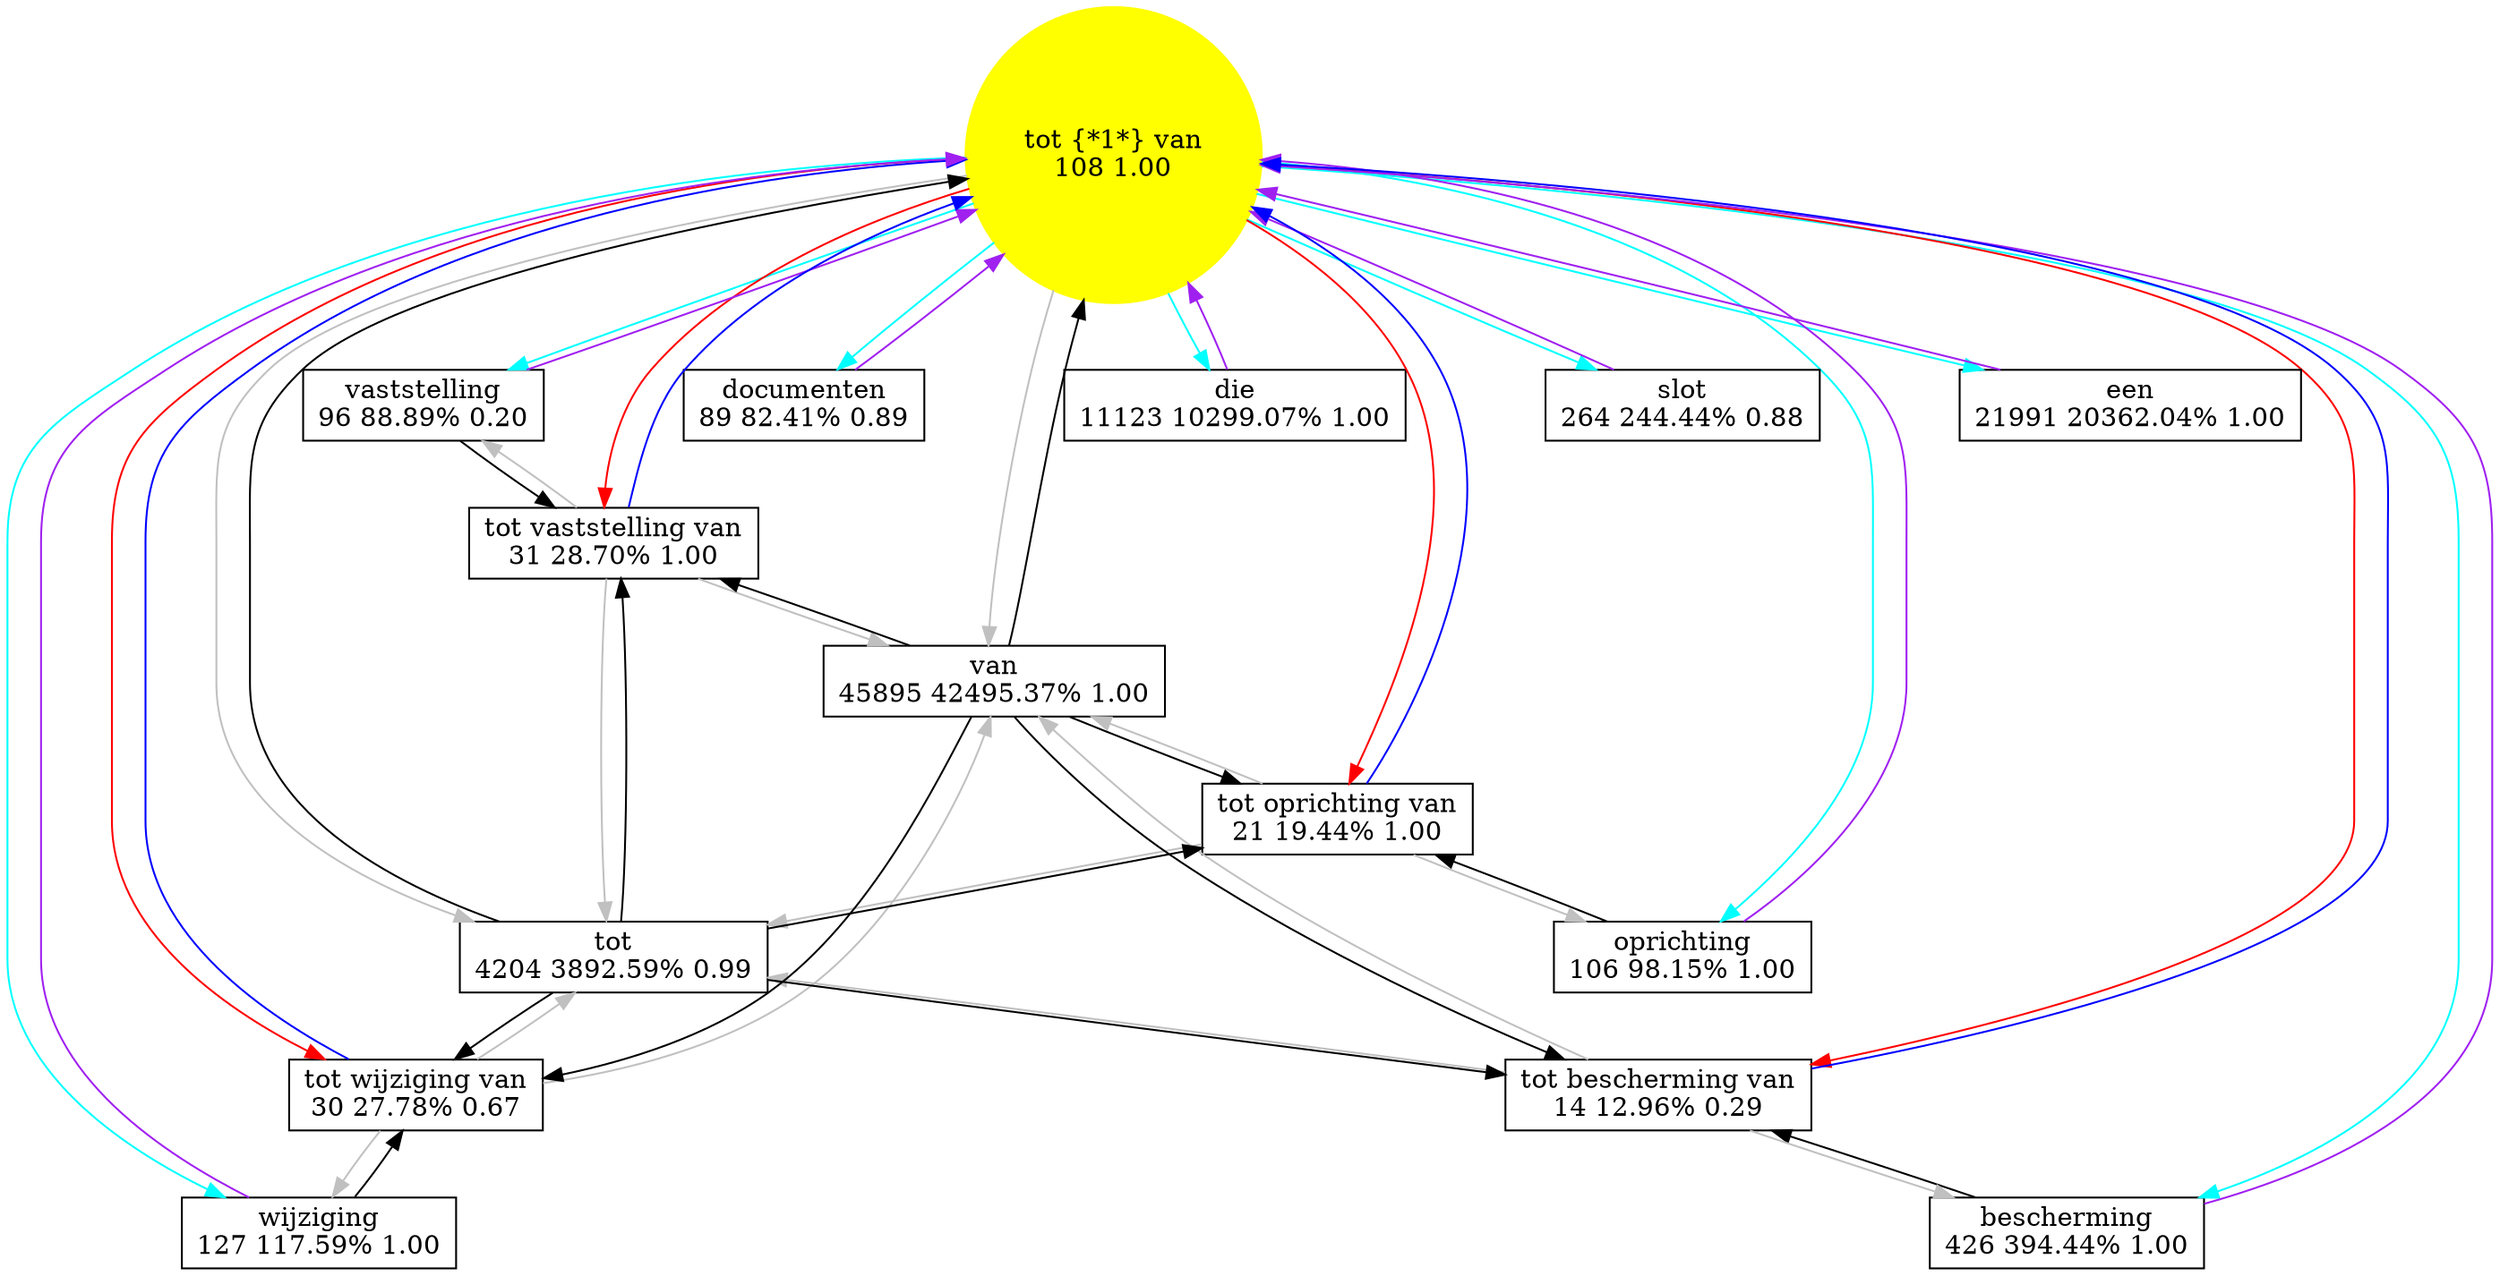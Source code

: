 digraph G {
c7361427579900796012 [label="tot {*1*} van\n108 1.00",shape=circle,color=yellow,style=filled];
c71927373186405 [label="vaststelling\n96 88.89% 0.20",shape=box];
c3301985846040274982 [label="tot vaststelling van\n31 28.70% 1.00",shape=box];
c16807592794206184960 [label="tot wijziging van\n30 27.78% 0.67",shape=box];
c67707564938343 [label="wijziging\n127 117.59% 1.00",shape=box];
c19476079868619 [label="bescherming\n426 394.44% 1.00",shape=box];
c18289104110739 [label="documenten\n89 82.41% 0.89",shape=box];
c43915234508838 [label="oprichting\n106 98.15% 1.00",shape=box];
c4602963123 [label="die\n11123 10299.07% 1.00",shape=box];
c9739640148074391411 [label="tot bescherming van\n14 12.96% 0.29",shape=box];
c74791891181601 [label="slot\n264 244.44% 0.88",shape=box];
c13397865446338699810 [label="tot oprichting van\n21 19.44% 1.00",shape=box];
c2457281772 [label="een\n21991 20362.04% 1.00",shape=box];
c12585196602 [label="tot\n4204 3892.59% 0.99",shape=box];
c1228640886 [label="van\n45895 42495.37% 1.00",shape=box];
c71927373186405 -> c3301985846040274982 [ color=black ];
c67707564938343 -> c16807592794206184960 [ color=black ];
c19476079868619 -> c9739640148074391411 [ color=black ];
c43915234508838 -> c13397865446338699810 [ color=black ];
c12585196602 -> c16807592794206184960 [ color=black ];
c12585196602 -> c9739640148074391411 [ color=black ];
c12585196602 -> c3301985846040274982 [ color=black ];
c12585196602 -> c7361427579900796012 [ color=black ];
c12585196602 -> c13397865446338699810 [ color=black ];
c1228640886 -> c13397865446338699810 [ color=black ];
c1228640886 -> c3301985846040274982 [ color=black ];
c1228640886 -> c9739640148074391411 [ color=black ];
c1228640886 -> c7361427579900796012 [ color=black ];
c1228640886 -> c16807592794206184960 [ color=black ];
c7361427579900796012 -> c12585196602 [ color=grey ];
c7361427579900796012 -> c1228640886 [ color=grey ];
c3301985846040274982 -> c12585196602 [ color=grey ];
c3301985846040274982 -> c71927373186405 [ color=grey ];
c3301985846040274982 -> c1228640886 [ color=grey ];
c16807592794206184960 -> c12585196602 [ color=grey ];
c16807592794206184960 -> c67707564938343 [ color=grey ];
c16807592794206184960 -> c1228640886 [ color=grey ];
c9739640148074391411 -> c12585196602 [ color=grey ];
c9739640148074391411 -> c19476079868619 [ color=grey ];
c9739640148074391411 -> c1228640886 [ color=grey ];
c13397865446338699810 -> c12585196602 [ color=grey ];
c13397865446338699810 -> c43915234508838 [ color=grey ];
c13397865446338699810 -> c1228640886 [ color=grey ];
c7361427579900796012 -> c43915234508838 [ color=cyan ];
c7361427579900796012 -> c74791891181601 [ color=cyan ];
c7361427579900796012 -> c67707564938343 [ color=cyan ];
c7361427579900796012 -> c19476079868619 [ color=cyan ];
c7361427579900796012 -> c71927373186405 [ color=cyan ];
c7361427579900796012 -> c18289104110739 [ color=cyan ];
c7361427579900796012 -> c4602963123 [ color=cyan ];
c7361427579900796012 -> c2457281772 [ color=cyan ];
c71927373186405 -> c7361427579900796012 [ color=purple ];
c67707564938343 -> c7361427579900796012 [ color=purple ];
c19476079868619 -> c7361427579900796012 [ color=purple ];
c18289104110739 -> c7361427579900796012 [ color=purple ];
c43915234508838 -> c7361427579900796012 [ color=purple ];
c4602963123 -> c7361427579900796012 [ color=purple ];
c74791891181601 -> c7361427579900796012 [ color=purple ];
c2457281772 -> c7361427579900796012 [ color=purple ];
c3301985846040274982 -> c7361427579900796012 [ color=blue ];
c16807592794206184960 -> c7361427579900796012 [ color=blue ];
c9739640148074391411 -> c7361427579900796012 [ color=blue ];
c13397865446338699810 -> c7361427579900796012 [ color=blue ];
c7361427579900796012 -> c13397865446338699810 [ color=red ];
c7361427579900796012 -> c16807592794206184960 [ color=red ];
c7361427579900796012 -> c3301985846040274982 [ color=red ];
c7361427579900796012 -> c9739640148074391411 [ color=red ];
}
